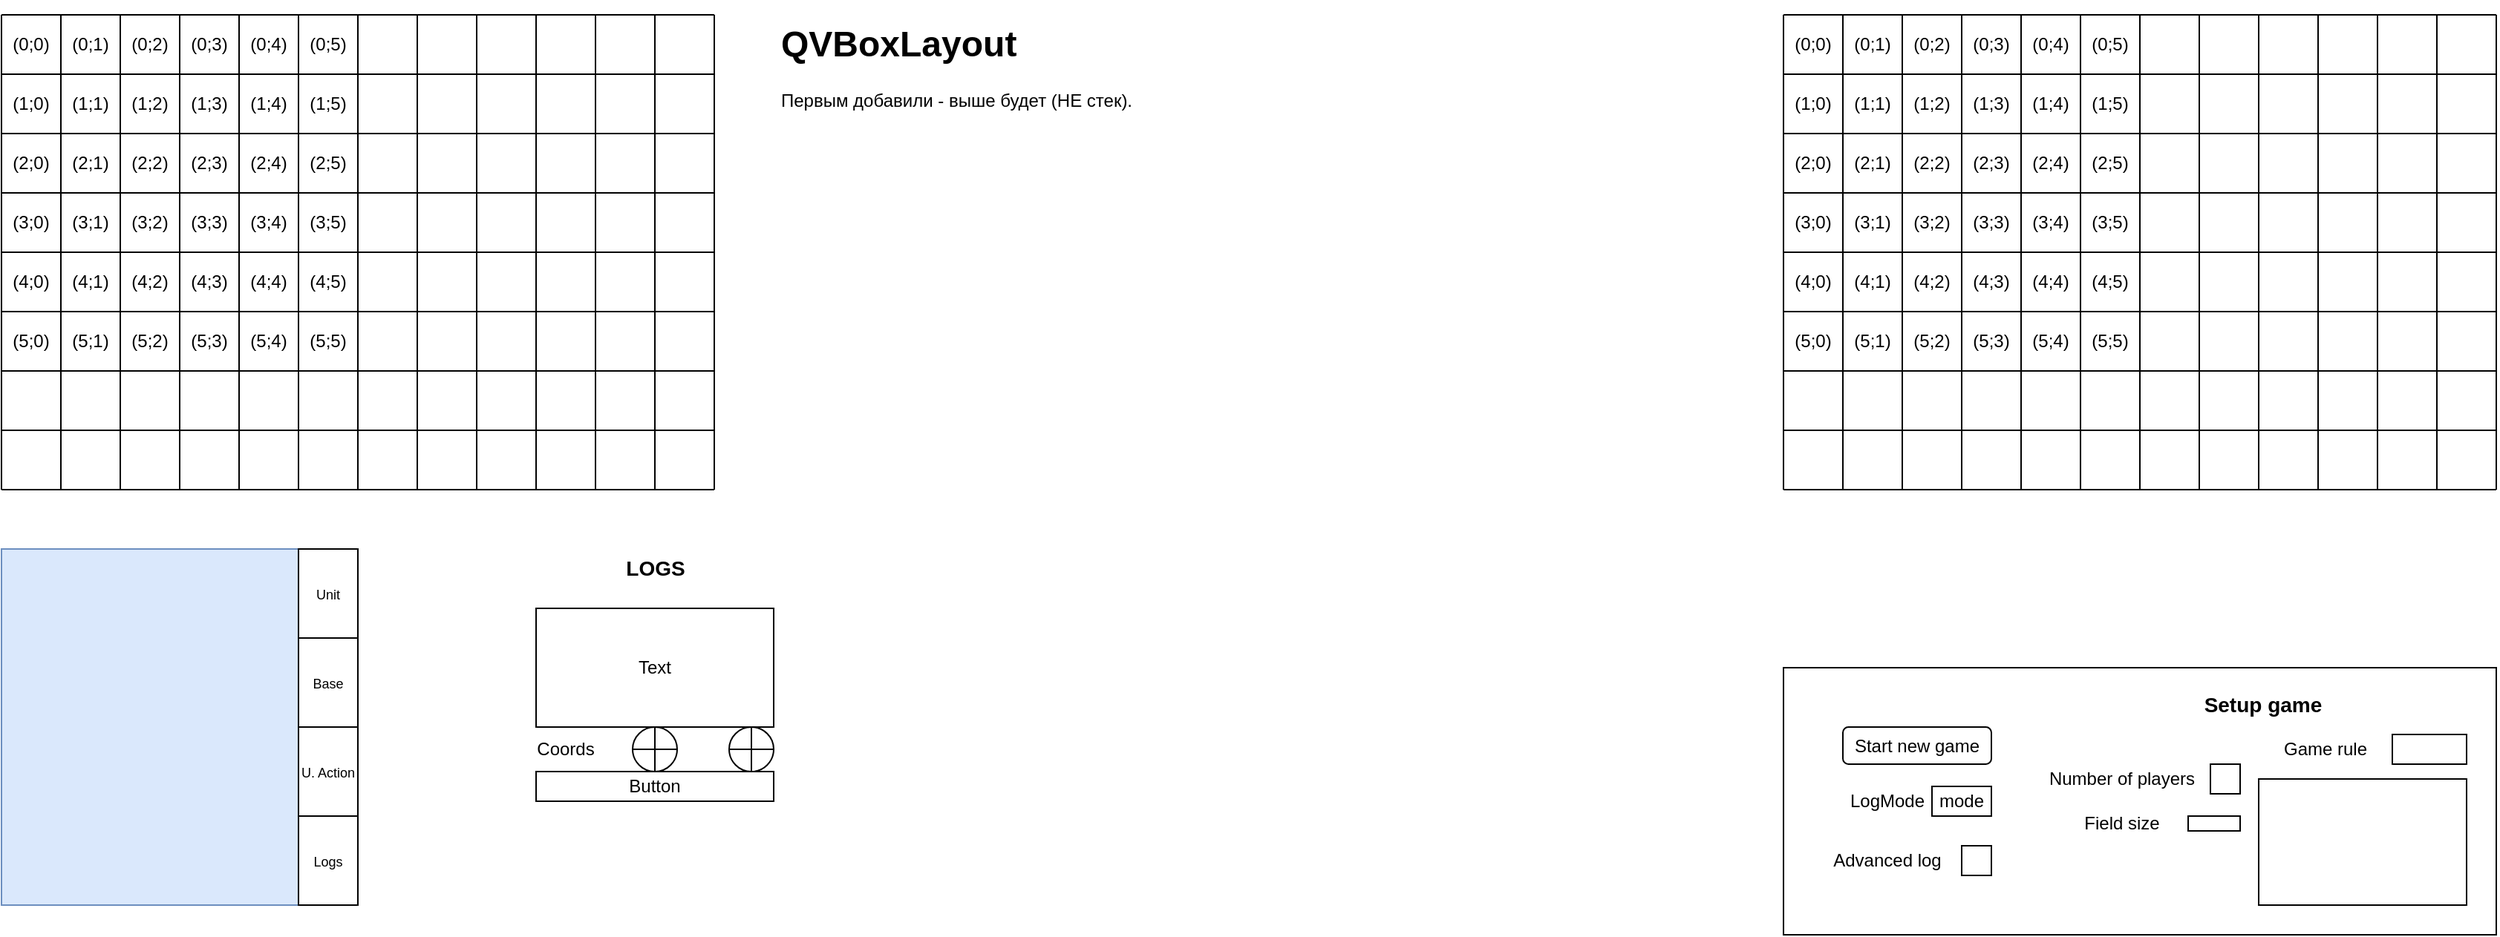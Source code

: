 <mxfile version="13.1.2" type="google"><diagram id="HAgRxLcohPilM62UtSgw" name="Page-1"><mxGraphModel dx="677" dy="363" grid="1" gridSize="10" guides="1" tooltips="1" connect="1" arrows="1" fold="1" page="1" pageScale="1" pageWidth="1169" pageHeight="827" math="0" shadow="0"><root><mxCell id="0"/><mxCell id="1" parent="0"/><mxCell id="opi1GualL9ZXrmmgEoyM-1" value="" style="endArrow=none;html=1;" parent="1" edge="1"><mxGeometry width="50" height="50" relative="1" as="geometry"><mxPoint x="40" y="40" as="sourcePoint"/><mxPoint x="520" y="40" as="targetPoint"/></mxGeometry></mxCell><mxCell id="opi1GualL9ZXrmmgEoyM-2" value="" style="endArrow=none;html=1;" parent="1" edge="1"><mxGeometry width="50" height="50" relative="1" as="geometry"><mxPoint x="40" y="40" as="sourcePoint"/><mxPoint x="40" y="360" as="targetPoint"/></mxGeometry></mxCell><mxCell id="opi1GualL9ZXrmmgEoyM-3" value="" style="endArrow=none;html=1;" parent="1" edge="1"><mxGeometry width="50" height="50" relative="1" as="geometry"><mxPoint x="40" y="360" as="sourcePoint"/><mxPoint x="520" y="360" as="targetPoint"/></mxGeometry></mxCell><mxCell id="opi1GualL9ZXrmmgEoyM-4" value="" style="endArrow=none;html=1;" parent="1" edge="1"><mxGeometry width="50" height="50" relative="1" as="geometry"><mxPoint x="520" y="40" as="sourcePoint"/><mxPoint x="520" y="360" as="targetPoint"/></mxGeometry></mxCell><mxCell id="opi1GualL9ZXrmmgEoyM-5" value="" style="endArrow=none;html=1;" parent="1" edge="1"><mxGeometry width="50" height="50" relative="1" as="geometry"><mxPoint x="40" y="80" as="sourcePoint"/><mxPoint x="520" y="80" as="targetPoint"/></mxGeometry></mxCell><mxCell id="opi1GualL9ZXrmmgEoyM-6" value="" style="endArrow=none;html=1;" parent="1" edge="1"><mxGeometry width="50" height="50" relative="1" as="geometry"><mxPoint x="40" y="120" as="sourcePoint"/><mxPoint x="520" y="120" as="targetPoint"/></mxGeometry></mxCell><mxCell id="opi1GualL9ZXrmmgEoyM-7" value="" style="endArrow=none;html=1;" parent="1" edge="1"><mxGeometry width="50" height="50" relative="1" as="geometry"><mxPoint x="40" y="160" as="sourcePoint"/><mxPoint x="520" y="160" as="targetPoint"/></mxGeometry></mxCell><mxCell id="opi1GualL9ZXrmmgEoyM-8" value="" style="endArrow=none;html=1;" parent="1" edge="1"><mxGeometry width="50" height="50" relative="1" as="geometry"><mxPoint x="40" y="200" as="sourcePoint"/><mxPoint x="520" y="200" as="targetPoint"/></mxGeometry></mxCell><mxCell id="opi1GualL9ZXrmmgEoyM-9" value="" style="endArrow=none;html=1;" parent="1" edge="1"><mxGeometry width="50" height="50" relative="1" as="geometry"><mxPoint x="40" y="240" as="sourcePoint"/><mxPoint x="520" y="240" as="targetPoint"/></mxGeometry></mxCell><mxCell id="opi1GualL9ZXrmmgEoyM-10" value="" style="endArrow=none;html=1;" parent="1" edge="1"><mxGeometry width="50" height="50" relative="1" as="geometry"><mxPoint x="40" y="280" as="sourcePoint"/><mxPoint x="520" y="280" as="targetPoint"/></mxGeometry></mxCell><mxCell id="opi1GualL9ZXrmmgEoyM-11" value="" style="endArrow=none;html=1;" parent="1" edge="1"><mxGeometry width="50" height="50" relative="1" as="geometry"><mxPoint x="40" y="320" as="sourcePoint"/><mxPoint x="520" y="320" as="targetPoint"/></mxGeometry></mxCell><mxCell id="opi1GualL9ZXrmmgEoyM-12" value="" style="endArrow=none;html=1;" parent="1" edge="1"><mxGeometry width="50" height="50" relative="1" as="geometry"><mxPoint x="80" y="40" as="sourcePoint"/><mxPoint x="80" y="360" as="targetPoint"/></mxGeometry></mxCell><mxCell id="opi1GualL9ZXrmmgEoyM-13" value="" style="endArrow=none;html=1;" parent="1" edge="1"><mxGeometry width="50" height="50" relative="1" as="geometry"><mxPoint x="120" y="40" as="sourcePoint"/><mxPoint x="120" y="360" as="targetPoint"/></mxGeometry></mxCell><mxCell id="opi1GualL9ZXrmmgEoyM-14" value="" style="endArrow=none;html=1;" parent="1" edge="1"><mxGeometry width="50" height="50" relative="1" as="geometry"><mxPoint x="160" y="40" as="sourcePoint"/><mxPoint x="160" y="360" as="targetPoint"/></mxGeometry></mxCell><mxCell id="opi1GualL9ZXrmmgEoyM-15" value="" style="endArrow=none;html=1;" parent="1" edge="1"><mxGeometry width="50" height="50" relative="1" as="geometry"><mxPoint x="200" y="40" as="sourcePoint"/><mxPoint x="200" y="360" as="targetPoint"/></mxGeometry></mxCell><mxCell id="opi1GualL9ZXrmmgEoyM-16" value="" style="endArrow=none;html=1;" parent="1" edge="1"><mxGeometry width="50" height="50" relative="1" as="geometry"><mxPoint x="240" y="40" as="sourcePoint"/><mxPoint x="240" y="360" as="targetPoint"/></mxGeometry></mxCell><mxCell id="opi1GualL9ZXrmmgEoyM-17" value="" style="endArrow=none;html=1;" parent="1" edge="1"><mxGeometry width="50" height="50" relative="1" as="geometry"><mxPoint x="280" y="40" as="sourcePoint"/><mxPoint x="280" y="360" as="targetPoint"/></mxGeometry></mxCell><mxCell id="opi1GualL9ZXrmmgEoyM-18" value="" style="endArrow=none;html=1;" parent="1" edge="1"><mxGeometry width="50" height="50" relative="1" as="geometry"><mxPoint x="320" y="40" as="sourcePoint"/><mxPoint x="320" y="360" as="targetPoint"/></mxGeometry></mxCell><mxCell id="opi1GualL9ZXrmmgEoyM-19" value="" style="endArrow=none;html=1;" parent="1" edge="1"><mxGeometry width="50" height="50" relative="1" as="geometry"><mxPoint x="360" y="40" as="sourcePoint"/><mxPoint x="360" y="360" as="targetPoint"/></mxGeometry></mxCell><mxCell id="opi1GualL9ZXrmmgEoyM-20" value="" style="endArrow=none;html=1;" parent="1" edge="1"><mxGeometry width="50" height="50" relative="1" as="geometry"><mxPoint x="400" y="40" as="sourcePoint"/><mxPoint x="400" y="360" as="targetPoint"/></mxGeometry></mxCell><mxCell id="opi1GualL9ZXrmmgEoyM-21" value="" style="endArrow=none;html=1;" parent="1" edge="1"><mxGeometry width="50" height="50" relative="1" as="geometry"><mxPoint x="440" y="40" as="sourcePoint"/><mxPoint x="440" y="360" as="targetPoint"/></mxGeometry></mxCell><mxCell id="opi1GualL9ZXrmmgEoyM-22" value="" style="endArrow=none;html=1;" parent="1" edge="1"><mxGeometry width="50" height="50" relative="1" as="geometry"><mxPoint x="480" y="40" as="sourcePoint"/><mxPoint x="480" y="360" as="targetPoint"/></mxGeometry></mxCell><mxCell id="opi1GualL9ZXrmmgEoyM-23" value="(0;0)" style="text;html=1;strokeColor=none;fillColor=none;align=center;verticalAlign=middle;whiteSpace=wrap;rounded=0;" parent="1" vertex="1"><mxGeometry x="40" y="50" width="40" height="20" as="geometry"/></mxCell><mxCell id="opi1GualL9ZXrmmgEoyM-24" value="(0;1)" style="text;html=1;strokeColor=none;fillColor=none;align=center;verticalAlign=middle;whiteSpace=wrap;rounded=0;" parent="1" vertex="1"><mxGeometry x="80" y="50" width="40" height="20" as="geometry"/></mxCell><mxCell id="opi1GualL9ZXrmmgEoyM-25" value="(0;2)" style="text;html=1;strokeColor=none;fillColor=none;align=center;verticalAlign=middle;whiteSpace=wrap;rounded=0;" parent="1" vertex="1"><mxGeometry x="120" y="50" width="40" height="20" as="geometry"/></mxCell><mxCell id="opi1GualL9ZXrmmgEoyM-26" value="(0;3)" style="text;html=1;strokeColor=none;fillColor=none;align=center;verticalAlign=middle;whiteSpace=wrap;rounded=0;" parent="1" vertex="1"><mxGeometry x="160" y="50" width="40" height="20" as="geometry"/></mxCell><mxCell id="opi1GualL9ZXrmmgEoyM-27" value="(0;4)" style="text;html=1;strokeColor=none;fillColor=none;align=center;verticalAlign=middle;whiteSpace=wrap;rounded=0;" parent="1" vertex="1"><mxGeometry x="200" y="50" width="40" height="20" as="geometry"/></mxCell><mxCell id="opi1GualL9ZXrmmgEoyM-28" value="(0;5)" style="text;html=1;strokeColor=none;fillColor=none;align=center;verticalAlign=middle;whiteSpace=wrap;rounded=0;" parent="1" vertex="1"><mxGeometry x="240" y="50" width="40" height="20" as="geometry"/></mxCell><mxCell id="opi1GualL9ZXrmmgEoyM-29" value="(1;0)" style="text;html=1;strokeColor=none;fillColor=none;align=center;verticalAlign=middle;whiteSpace=wrap;rounded=0;" parent="1" vertex="1"><mxGeometry x="40" y="90" width="40" height="20" as="geometry"/></mxCell><mxCell id="opi1GualL9ZXrmmgEoyM-30" value="(2;0)" style="text;html=1;strokeColor=none;fillColor=none;align=center;verticalAlign=middle;whiteSpace=wrap;rounded=0;" parent="1" vertex="1"><mxGeometry x="40" y="130" width="40" height="20" as="geometry"/></mxCell><mxCell id="opi1GualL9ZXrmmgEoyM-31" value="(3;0)" style="text;html=1;strokeColor=none;fillColor=none;align=center;verticalAlign=middle;whiteSpace=wrap;rounded=0;" parent="1" vertex="1"><mxGeometry x="40" y="170" width="40" height="20" as="geometry"/></mxCell><mxCell id="opi1GualL9ZXrmmgEoyM-32" value="(4;0)" style="text;html=1;strokeColor=none;fillColor=none;align=center;verticalAlign=middle;whiteSpace=wrap;rounded=0;" parent="1" vertex="1"><mxGeometry x="40" y="210" width="40" height="20" as="geometry"/></mxCell><mxCell id="opi1GualL9ZXrmmgEoyM-33" value="(5;0)" style="text;html=1;strokeColor=none;fillColor=none;align=center;verticalAlign=middle;whiteSpace=wrap;rounded=0;" parent="1" vertex="1"><mxGeometry x="40" y="250" width="40" height="20" as="geometry"/></mxCell><mxCell id="opi1GualL9ZXrmmgEoyM-34" value="(1;1)" style="text;html=1;strokeColor=none;fillColor=none;align=center;verticalAlign=middle;whiteSpace=wrap;rounded=0;" parent="1" vertex="1"><mxGeometry x="80" y="90" width="40" height="20" as="geometry"/></mxCell><mxCell id="opi1GualL9ZXrmmgEoyM-35" value="(1;2)" style="text;html=1;strokeColor=none;fillColor=none;align=center;verticalAlign=middle;whiteSpace=wrap;rounded=0;" parent="1" vertex="1"><mxGeometry x="120" y="90" width="40" height="20" as="geometry"/></mxCell><mxCell id="opi1GualL9ZXrmmgEoyM-36" value="(1;3)" style="text;html=1;strokeColor=none;fillColor=none;align=center;verticalAlign=middle;whiteSpace=wrap;rounded=0;" parent="1" vertex="1"><mxGeometry x="160" y="90" width="40" height="20" as="geometry"/></mxCell><mxCell id="opi1GualL9ZXrmmgEoyM-37" value="(1;4)" style="text;html=1;strokeColor=none;fillColor=none;align=center;verticalAlign=middle;whiteSpace=wrap;rounded=0;" parent="1" vertex="1"><mxGeometry x="200" y="90" width="40" height="20" as="geometry"/></mxCell><mxCell id="opi1GualL9ZXrmmgEoyM-38" value="(1;5)" style="text;html=1;strokeColor=none;fillColor=none;align=center;verticalAlign=middle;whiteSpace=wrap;rounded=0;" parent="1" vertex="1"><mxGeometry x="240" y="90" width="40" height="20" as="geometry"/></mxCell><mxCell id="opi1GualL9ZXrmmgEoyM-39" value="(2;1)" style="text;html=1;strokeColor=none;fillColor=none;align=center;verticalAlign=middle;whiteSpace=wrap;rounded=0;" parent="1" vertex="1"><mxGeometry x="80" y="130" width="40" height="20" as="geometry"/></mxCell><mxCell id="opi1GualL9ZXrmmgEoyM-40" value="(2;2)" style="text;html=1;strokeColor=none;fillColor=none;align=center;verticalAlign=middle;whiteSpace=wrap;rounded=0;" parent="1" vertex="1"><mxGeometry x="120" y="130" width="40" height="20" as="geometry"/></mxCell><mxCell id="opi1GualL9ZXrmmgEoyM-41" value="(2;3)" style="text;html=1;strokeColor=none;fillColor=none;align=center;verticalAlign=middle;whiteSpace=wrap;rounded=0;" parent="1" vertex="1"><mxGeometry x="160" y="130" width="40" height="20" as="geometry"/></mxCell><mxCell id="opi1GualL9ZXrmmgEoyM-42" value="(2;4)" style="text;html=1;strokeColor=none;fillColor=none;align=center;verticalAlign=middle;whiteSpace=wrap;rounded=0;" parent="1" vertex="1"><mxGeometry x="200" y="130" width="40" height="20" as="geometry"/></mxCell><mxCell id="opi1GualL9ZXrmmgEoyM-43" value="(2;5)" style="text;html=1;strokeColor=none;fillColor=none;align=center;verticalAlign=middle;whiteSpace=wrap;rounded=0;" parent="1" vertex="1"><mxGeometry x="240" y="130" width="40" height="20" as="geometry"/></mxCell><mxCell id="opi1GualL9ZXrmmgEoyM-44" value="(3;1)" style="text;html=1;strokeColor=none;fillColor=none;align=center;verticalAlign=middle;whiteSpace=wrap;rounded=0;" parent="1" vertex="1"><mxGeometry x="80" y="170" width="40" height="20" as="geometry"/></mxCell><mxCell id="opi1GualL9ZXrmmgEoyM-45" value="(3;2)" style="text;html=1;strokeColor=none;fillColor=none;align=center;verticalAlign=middle;whiteSpace=wrap;rounded=0;" parent="1" vertex="1"><mxGeometry x="120" y="170" width="40" height="20" as="geometry"/></mxCell><mxCell id="opi1GualL9ZXrmmgEoyM-47" value="(3;3)" style="text;html=1;strokeColor=none;fillColor=none;align=center;verticalAlign=middle;whiteSpace=wrap;rounded=0;" parent="1" vertex="1"><mxGeometry x="160" y="170" width="40" height="20" as="geometry"/></mxCell><mxCell id="opi1GualL9ZXrmmgEoyM-48" value="(3;4)" style="text;html=1;strokeColor=none;fillColor=none;align=center;verticalAlign=middle;whiteSpace=wrap;rounded=0;" parent="1" vertex="1"><mxGeometry x="200" y="170" width="40" height="20" as="geometry"/></mxCell><mxCell id="opi1GualL9ZXrmmgEoyM-49" value="(3;5)" style="text;html=1;strokeColor=none;fillColor=none;align=center;verticalAlign=middle;whiteSpace=wrap;rounded=0;" parent="1" vertex="1"><mxGeometry x="240" y="170" width="40" height="20" as="geometry"/></mxCell><mxCell id="opi1GualL9ZXrmmgEoyM-50" value="(4;1)" style="text;html=1;strokeColor=none;fillColor=none;align=center;verticalAlign=middle;whiteSpace=wrap;rounded=0;" parent="1" vertex="1"><mxGeometry x="80" y="210" width="40" height="20" as="geometry"/></mxCell><mxCell id="opi1GualL9ZXrmmgEoyM-51" value="(4;2)" style="text;html=1;strokeColor=none;fillColor=none;align=center;verticalAlign=middle;whiteSpace=wrap;rounded=0;" parent="1" vertex="1"><mxGeometry x="120" y="210" width="40" height="20" as="geometry"/></mxCell><mxCell id="opi1GualL9ZXrmmgEoyM-52" value="(4;3)" style="text;html=1;strokeColor=none;fillColor=none;align=center;verticalAlign=middle;whiteSpace=wrap;rounded=0;" parent="1" vertex="1"><mxGeometry x="160" y="210" width="40" height="20" as="geometry"/></mxCell><mxCell id="opi1GualL9ZXrmmgEoyM-53" value="(4;4)" style="text;html=1;strokeColor=none;fillColor=none;align=center;verticalAlign=middle;whiteSpace=wrap;rounded=0;" parent="1" vertex="1"><mxGeometry x="200" y="210" width="40" height="20" as="geometry"/></mxCell><mxCell id="opi1GualL9ZXrmmgEoyM-54" value="(4;5)" style="text;html=1;strokeColor=none;fillColor=none;align=center;verticalAlign=middle;whiteSpace=wrap;rounded=0;" parent="1" vertex="1"><mxGeometry x="240" y="210" width="40" height="20" as="geometry"/></mxCell><mxCell id="opi1GualL9ZXrmmgEoyM-55" value="(5;1)" style="text;html=1;strokeColor=none;fillColor=none;align=center;verticalAlign=middle;whiteSpace=wrap;rounded=0;" parent="1" vertex="1"><mxGeometry x="80" y="250" width="40" height="20" as="geometry"/></mxCell><mxCell id="opi1GualL9ZXrmmgEoyM-56" value="(5;2)" style="text;html=1;strokeColor=none;fillColor=none;align=center;verticalAlign=middle;whiteSpace=wrap;rounded=0;" parent="1" vertex="1"><mxGeometry x="120" y="250" width="40" height="20" as="geometry"/></mxCell><mxCell id="opi1GualL9ZXrmmgEoyM-57" value="(5;3)" style="text;html=1;strokeColor=none;fillColor=none;align=center;verticalAlign=middle;whiteSpace=wrap;rounded=0;" parent="1" vertex="1"><mxGeometry x="160" y="250" width="40" height="20" as="geometry"/></mxCell><mxCell id="opi1GualL9ZXrmmgEoyM-58" value="(5;4)" style="text;html=1;strokeColor=none;fillColor=none;align=center;verticalAlign=middle;whiteSpace=wrap;rounded=0;" parent="1" vertex="1"><mxGeometry x="200" y="250" width="40" height="20" as="geometry"/></mxCell><mxCell id="opi1GualL9ZXrmmgEoyM-59" value="(5;5)" style="text;html=1;strokeColor=none;fillColor=none;align=center;verticalAlign=middle;whiteSpace=wrap;rounded=0;" parent="1" vertex="1"><mxGeometry x="240" y="250" width="40" height="20" as="geometry"/></mxCell><mxCell id="opi1GualL9ZXrmmgEoyM-118" value="" style="endArrow=none;html=1;" parent="1" edge="1"><mxGeometry width="50" height="50" relative="1" as="geometry"><mxPoint x="1240" y="40" as="sourcePoint"/><mxPoint x="1720" y="40" as="targetPoint"/></mxGeometry></mxCell><mxCell id="opi1GualL9ZXrmmgEoyM-119" value="" style="endArrow=none;html=1;" parent="1" edge="1"><mxGeometry width="50" height="50" relative="1" as="geometry"><mxPoint x="1240" y="40" as="sourcePoint"/><mxPoint x="1240" y="360" as="targetPoint"/></mxGeometry></mxCell><mxCell id="opi1GualL9ZXrmmgEoyM-120" value="" style="endArrow=none;html=1;" parent="1" edge="1"><mxGeometry width="50" height="50" relative="1" as="geometry"><mxPoint x="1240" y="360" as="sourcePoint"/><mxPoint x="1720" y="360" as="targetPoint"/></mxGeometry></mxCell><mxCell id="opi1GualL9ZXrmmgEoyM-121" value="" style="endArrow=none;html=1;" parent="1" edge="1"><mxGeometry width="50" height="50" relative="1" as="geometry"><mxPoint x="1720" y="40" as="sourcePoint"/><mxPoint x="1720" y="360" as="targetPoint"/></mxGeometry></mxCell><mxCell id="opi1GualL9ZXrmmgEoyM-122" value="" style="endArrow=none;html=1;" parent="1" edge="1"><mxGeometry width="50" height="50" relative="1" as="geometry"><mxPoint x="1240" y="80" as="sourcePoint"/><mxPoint x="1720" y="80" as="targetPoint"/></mxGeometry></mxCell><mxCell id="opi1GualL9ZXrmmgEoyM-123" value="" style="endArrow=none;html=1;" parent="1" edge="1"><mxGeometry width="50" height="50" relative="1" as="geometry"><mxPoint x="1240" y="120" as="sourcePoint"/><mxPoint x="1720" y="120" as="targetPoint"/></mxGeometry></mxCell><mxCell id="opi1GualL9ZXrmmgEoyM-124" value="" style="endArrow=none;html=1;" parent="1" edge="1"><mxGeometry width="50" height="50" relative="1" as="geometry"><mxPoint x="1240" y="160" as="sourcePoint"/><mxPoint x="1720" y="160" as="targetPoint"/></mxGeometry></mxCell><mxCell id="opi1GualL9ZXrmmgEoyM-125" value="" style="endArrow=none;html=1;" parent="1" edge="1"><mxGeometry width="50" height="50" relative="1" as="geometry"><mxPoint x="1240" y="200" as="sourcePoint"/><mxPoint x="1720" y="200" as="targetPoint"/></mxGeometry></mxCell><mxCell id="opi1GualL9ZXrmmgEoyM-126" value="" style="endArrow=none;html=1;" parent="1" edge="1"><mxGeometry width="50" height="50" relative="1" as="geometry"><mxPoint x="1240" y="240" as="sourcePoint"/><mxPoint x="1720" y="240" as="targetPoint"/></mxGeometry></mxCell><mxCell id="opi1GualL9ZXrmmgEoyM-127" value="" style="endArrow=none;html=1;" parent="1" edge="1"><mxGeometry width="50" height="50" relative="1" as="geometry"><mxPoint x="1240" y="280" as="sourcePoint"/><mxPoint x="1720" y="280" as="targetPoint"/></mxGeometry></mxCell><mxCell id="opi1GualL9ZXrmmgEoyM-128" value="" style="endArrow=none;html=1;" parent="1" edge="1"><mxGeometry width="50" height="50" relative="1" as="geometry"><mxPoint x="1240" y="320" as="sourcePoint"/><mxPoint x="1720" y="320" as="targetPoint"/></mxGeometry></mxCell><mxCell id="opi1GualL9ZXrmmgEoyM-129" value="" style="endArrow=none;html=1;" parent="1" edge="1"><mxGeometry width="50" height="50" relative="1" as="geometry"><mxPoint x="1280" y="40" as="sourcePoint"/><mxPoint x="1280" y="360" as="targetPoint"/></mxGeometry></mxCell><mxCell id="opi1GualL9ZXrmmgEoyM-130" value="" style="endArrow=none;html=1;" parent="1" edge="1"><mxGeometry width="50" height="50" relative="1" as="geometry"><mxPoint x="1320" y="40" as="sourcePoint"/><mxPoint x="1320" y="360" as="targetPoint"/></mxGeometry></mxCell><mxCell id="opi1GualL9ZXrmmgEoyM-131" value="" style="endArrow=none;html=1;" parent="1" edge="1"><mxGeometry width="50" height="50" relative="1" as="geometry"><mxPoint x="1360" y="40" as="sourcePoint"/><mxPoint x="1360" y="360" as="targetPoint"/></mxGeometry></mxCell><mxCell id="opi1GualL9ZXrmmgEoyM-132" value="" style="endArrow=none;html=1;" parent="1" edge="1"><mxGeometry width="50" height="50" relative="1" as="geometry"><mxPoint x="1400" y="40" as="sourcePoint"/><mxPoint x="1400" y="360" as="targetPoint"/></mxGeometry></mxCell><mxCell id="opi1GualL9ZXrmmgEoyM-133" value="" style="endArrow=none;html=1;" parent="1" edge="1"><mxGeometry width="50" height="50" relative="1" as="geometry"><mxPoint x="1440" y="40" as="sourcePoint"/><mxPoint x="1440" y="360" as="targetPoint"/></mxGeometry></mxCell><mxCell id="opi1GualL9ZXrmmgEoyM-134" value="" style="endArrow=none;html=1;" parent="1" edge="1"><mxGeometry width="50" height="50" relative="1" as="geometry"><mxPoint x="1480" y="40" as="sourcePoint"/><mxPoint x="1480" y="360" as="targetPoint"/></mxGeometry></mxCell><mxCell id="opi1GualL9ZXrmmgEoyM-135" value="" style="endArrow=none;html=1;" parent="1" edge="1"><mxGeometry width="50" height="50" relative="1" as="geometry"><mxPoint x="1520" y="40" as="sourcePoint"/><mxPoint x="1520" y="360" as="targetPoint"/></mxGeometry></mxCell><mxCell id="opi1GualL9ZXrmmgEoyM-136" value="" style="endArrow=none;html=1;" parent="1" edge="1"><mxGeometry width="50" height="50" relative="1" as="geometry"><mxPoint x="1560" y="40" as="sourcePoint"/><mxPoint x="1560" y="360" as="targetPoint"/></mxGeometry></mxCell><mxCell id="opi1GualL9ZXrmmgEoyM-137" value="" style="endArrow=none;html=1;" parent="1" edge="1"><mxGeometry width="50" height="50" relative="1" as="geometry"><mxPoint x="1600" y="40" as="sourcePoint"/><mxPoint x="1600" y="360" as="targetPoint"/></mxGeometry></mxCell><mxCell id="opi1GualL9ZXrmmgEoyM-138" value="" style="endArrow=none;html=1;" parent="1" edge="1"><mxGeometry width="50" height="50" relative="1" as="geometry"><mxPoint x="1640" y="40" as="sourcePoint"/><mxPoint x="1640" y="360" as="targetPoint"/></mxGeometry></mxCell><mxCell id="opi1GualL9ZXrmmgEoyM-139" value="" style="endArrow=none;html=1;" parent="1" edge="1"><mxGeometry width="50" height="50" relative="1" as="geometry"><mxPoint x="1680" y="40" as="sourcePoint"/><mxPoint x="1680" y="360" as="targetPoint"/></mxGeometry></mxCell><mxCell id="opi1GualL9ZXrmmgEoyM-140" value="(0;0)" style="text;html=1;strokeColor=none;fillColor=none;align=center;verticalAlign=middle;whiteSpace=wrap;rounded=0;" parent="1" vertex="1"><mxGeometry x="1240" y="50" width="40" height="20" as="geometry"/></mxCell><mxCell id="opi1GualL9ZXrmmgEoyM-141" value="(0;1)" style="text;html=1;strokeColor=none;fillColor=none;align=center;verticalAlign=middle;whiteSpace=wrap;rounded=0;" parent="1" vertex="1"><mxGeometry x="1280" y="50" width="40" height="20" as="geometry"/></mxCell><mxCell id="opi1GualL9ZXrmmgEoyM-142" value="(0;2)" style="text;html=1;strokeColor=none;fillColor=none;align=center;verticalAlign=middle;whiteSpace=wrap;rounded=0;" parent="1" vertex="1"><mxGeometry x="1320" y="50" width="40" height="20" as="geometry"/></mxCell><mxCell id="opi1GualL9ZXrmmgEoyM-143" value="(0;3)" style="text;html=1;strokeColor=none;fillColor=none;align=center;verticalAlign=middle;whiteSpace=wrap;rounded=0;" parent="1" vertex="1"><mxGeometry x="1360" y="50" width="40" height="20" as="geometry"/></mxCell><mxCell id="opi1GualL9ZXrmmgEoyM-144" value="(0;4)" style="text;html=1;strokeColor=none;fillColor=none;align=center;verticalAlign=middle;whiteSpace=wrap;rounded=0;" parent="1" vertex="1"><mxGeometry x="1400" y="50" width="40" height="20" as="geometry"/></mxCell><mxCell id="opi1GualL9ZXrmmgEoyM-145" value="(0;5)" style="text;html=1;strokeColor=none;fillColor=none;align=center;verticalAlign=middle;whiteSpace=wrap;rounded=0;" parent="1" vertex="1"><mxGeometry x="1440" y="50" width="40" height="20" as="geometry"/></mxCell><mxCell id="opi1GualL9ZXrmmgEoyM-146" value="(1;0)" style="text;html=1;strokeColor=none;fillColor=none;align=center;verticalAlign=middle;whiteSpace=wrap;rounded=0;" parent="1" vertex="1"><mxGeometry x="1240" y="90" width="40" height="20" as="geometry"/></mxCell><mxCell id="opi1GualL9ZXrmmgEoyM-147" value="(2;0)" style="text;html=1;strokeColor=none;fillColor=none;align=center;verticalAlign=middle;whiteSpace=wrap;rounded=0;" parent="1" vertex="1"><mxGeometry x="1240" y="130" width="40" height="20" as="geometry"/></mxCell><mxCell id="opi1GualL9ZXrmmgEoyM-148" value="(3;0)" style="text;html=1;strokeColor=none;fillColor=none;align=center;verticalAlign=middle;whiteSpace=wrap;rounded=0;" parent="1" vertex="1"><mxGeometry x="1240" y="170" width="40" height="20" as="geometry"/></mxCell><mxCell id="opi1GualL9ZXrmmgEoyM-149" value="(4;0)" style="text;html=1;strokeColor=none;fillColor=none;align=center;verticalAlign=middle;whiteSpace=wrap;rounded=0;" parent="1" vertex="1"><mxGeometry x="1240" y="210" width="40" height="20" as="geometry"/></mxCell><mxCell id="opi1GualL9ZXrmmgEoyM-150" value="(5;0)" style="text;html=1;strokeColor=none;fillColor=none;align=center;verticalAlign=middle;whiteSpace=wrap;rounded=0;" parent="1" vertex="1"><mxGeometry x="1240" y="250" width="40" height="20" as="geometry"/></mxCell><mxCell id="opi1GualL9ZXrmmgEoyM-151" value="(1;1)" style="text;html=1;strokeColor=none;fillColor=none;align=center;verticalAlign=middle;whiteSpace=wrap;rounded=0;" parent="1" vertex="1"><mxGeometry x="1280" y="90" width="40" height="20" as="geometry"/></mxCell><mxCell id="opi1GualL9ZXrmmgEoyM-152" value="(1;2)" style="text;html=1;strokeColor=none;fillColor=none;align=center;verticalAlign=middle;whiteSpace=wrap;rounded=0;" parent="1" vertex="1"><mxGeometry x="1320" y="90" width="40" height="20" as="geometry"/></mxCell><mxCell id="opi1GualL9ZXrmmgEoyM-153" value="(1;3)" style="text;html=1;strokeColor=none;fillColor=none;align=center;verticalAlign=middle;whiteSpace=wrap;rounded=0;" parent="1" vertex="1"><mxGeometry x="1360" y="90" width="40" height="20" as="geometry"/></mxCell><mxCell id="opi1GualL9ZXrmmgEoyM-154" value="(1;4)" style="text;html=1;strokeColor=none;fillColor=none;align=center;verticalAlign=middle;whiteSpace=wrap;rounded=0;" parent="1" vertex="1"><mxGeometry x="1400" y="90" width="40" height="20" as="geometry"/></mxCell><mxCell id="opi1GualL9ZXrmmgEoyM-155" value="(1;5)" style="text;html=1;strokeColor=none;fillColor=none;align=center;verticalAlign=middle;whiteSpace=wrap;rounded=0;" parent="1" vertex="1"><mxGeometry x="1440" y="90" width="40" height="20" as="geometry"/></mxCell><mxCell id="opi1GualL9ZXrmmgEoyM-156" value="(2;1)" style="text;html=1;strokeColor=none;fillColor=none;align=center;verticalAlign=middle;whiteSpace=wrap;rounded=0;" parent="1" vertex="1"><mxGeometry x="1280" y="130" width="40" height="20" as="geometry"/></mxCell><mxCell id="opi1GualL9ZXrmmgEoyM-157" value="(2;2)" style="text;html=1;strokeColor=none;fillColor=none;align=center;verticalAlign=middle;whiteSpace=wrap;rounded=0;" parent="1" vertex="1"><mxGeometry x="1320" y="130" width="40" height="20" as="geometry"/></mxCell><mxCell id="opi1GualL9ZXrmmgEoyM-158" value="(2;3)" style="text;html=1;strokeColor=none;fillColor=none;align=center;verticalAlign=middle;whiteSpace=wrap;rounded=0;" parent="1" vertex="1"><mxGeometry x="1360" y="130" width="40" height="20" as="geometry"/></mxCell><mxCell id="opi1GualL9ZXrmmgEoyM-159" value="(2;4)" style="text;html=1;strokeColor=none;fillColor=none;align=center;verticalAlign=middle;whiteSpace=wrap;rounded=0;" parent="1" vertex="1"><mxGeometry x="1400" y="130" width="40" height="20" as="geometry"/></mxCell><mxCell id="opi1GualL9ZXrmmgEoyM-160" value="(2;5)" style="text;html=1;strokeColor=none;fillColor=none;align=center;verticalAlign=middle;whiteSpace=wrap;rounded=0;" parent="1" vertex="1"><mxGeometry x="1440" y="130" width="40" height="20" as="geometry"/></mxCell><mxCell id="opi1GualL9ZXrmmgEoyM-161" value="(3;1)" style="text;html=1;strokeColor=none;fillColor=none;align=center;verticalAlign=middle;whiteSpace=wrap;rounded=0;" parent="1" vertex="1"><mxGeometry x="1280" y="170" width="40" height="20" as="geometry"/></mxCell><mxCell id="opi1GualL9ZXrmmgEoyM-162" value="(3;2)" style="text;html=1;strokeColor=none;fillColor=none;align=center;verticalAlign=middle;whiteSpace=wrap;rounded=0;" parent="1" vertex="1"><mxGeometry x="1320" y="170" width="40" height="20" as="geometry"/></mxCell><mxCell id="opi1GualL9ZXrmmgEoyM-163" value="(3;3)" style="text;html=1;strokeColor=none;fillColor=none;align=center;verticalAlign=middle;whiteSpace=wrap;rounded=0;" parent="1" vertex="1"><mxGeometry x="1360" y="170" width="40" height="20" as="geometry"/></mxCell><mxCell id="opi1GualL9ZXrmmgEoyM-164" value="(3;4)" style="text;html=1;strokeColor=none;fillColor=none;align=center;verticalAlign=middle;whiteSpace=wrap;rounded=0;" parent="1" vertex="1"><mxGeometry x="1400" y="170" width="40" height="20" as="geometry"/></mxCell><mxCell id="opi1GualL9ZXrmmgEoyM-165" value="(3;5)" style="text;html=1;strokeColor=none;fillColor=none;align=center;verticalAlign=middle;whiteSpace=wrap;rounded=0;" parent="1" vertex="1"><mxGeometry x="1440" y="170" width="40" height="20" as="geometry"/></mxCell><mxCell id="opi1GualL9ZXrmmgEoyM-166" value="(4;1)" style="text;html=1;strokeColor=none;fillColor=none;align=center;verticalAlign=middle;whiteSpace=wrap;rounded=0;" parent="1" vertex="1"><mxGeometry x="1280" y="210" width="40" height="20" as="geometry"/></mxCell><mxCell id="opi1GualL9ZXrmmgEoyM-167" value="(4;2)" style="text;html=1;strokeColor=none;fillColor=none;align=center;verticalAlign=middle;whiteSpace=wrap;rounded=0;" parent="1" vertex="1"><mxGeometry x="1320" y="210" width="40" height="20" as="geometry"/></mxCell><mxCell id="opi1GualL9ZXrmmgEoyM-168" value="(4;3)" style="text;html=1;strokeColor=none;fillColor=none;align=center;verticalAlign=middle;whiteSpace=wrap;rounded=0;" parent="1" vertex="1"><mxGeometry x="1360" y="210" width="40" height="20" as="geometry"/></mxCell><mxCell id="opi1GualL9ZXrmmgEoyM-169" value="(4;4)" style="text;html=1;strokeColor=none;fillColor=none;align=center;verticalAlign=middle;whiteSpace=wrap;rounded=0;" parent="1" vertex="1"><mxGeometry x="1400" y="210" width="40" height="20" as="geometry"/></mxCell><mxCell id="opi1GualL9ZXrmmgEoyM-170" value="(4;5)" style="text;html=1;strokeColor=none;fillColor=none;align=center;verticalAlign=middle;whiteSpace=wrap;rounded=0;" parent="1" vertex="1"><mxGeometry x="1440" y="210" width="40" height="20" as="geometry"/></mxCell><mxCell id="opi1GualL9ZXrmmgEoyM-171" value="(5;1)" style="text;html=1;strokeColor=none;fillColor=none;align=center;verticalAlign=middle;whiteSpace=wrap;rounded=0;" parent="1" vertex="1"><mxGeometry x="1280" y="250" width="40" height="20" as="geometry"/></mxCell><mxCell id="opi1GualL9ZXrmmgEoyM-172" value="(5;2)" style="text;html=1;strokeColor=none;fillColor=none;align=center;verticalAlign=middle;whiteSpace=wrap;rounded=0;" parent="1" vertex="1"><mxGeometry x="1320" y="250" width="40" height="20" as="geometry"/></mxCell><mxCell id="opi1GualL9ZXrmmgEoyM-173" value="(5;3)" style="text;html=1;strokeColor=none;fillColor=none;align=center;verticalAlign=middle;whiteSpace=wrap;rounded=0;" parent="1" vertex="1"><mxGeometry x="1360" y="250" width="40" height="20" as="geometry"/></mxCell><mxCell id="opi1GualL9ZXrmmgEoyM-174" value="(5;4)" style="text;html=1;strokeColor=none;fillColor=none;align=center;verticalAlign=middle;whiteSpace=wrap;rounded=0;" parent="1" vertex="1"><mxGeometry x="1400" y="250" width="40" height="20" as="geometry"/></mxCell><mxCell id="opi1GualL9ZXrmmgEoyM-175" value="(5;5)" style="text;html=1;strokeColor=none;fillColor=none;align=center;verticalAlign=middle;whiteSpace=wrap;rounded=0;" parent="1" vertex="1"><mxGeometry x="1440" y="250" width="40" height="20" as="geometry"/></mxCell><mxCell id="opi1GualL9ZXrmmgEoyM-176" value="" style="endArrow=none;html=1;" parent="1" edge="1"><mxGeometry width="50" height="50" relative="1" as="geometry"><mxPoint x="40.0" y="400" as="sourcePoint"/><mxPoint x="280" y="400" as="targetPoint"/></mxGeometry></mxCell><mxCell id="opi1GualL9ZXrmmgEoyM-177" value="" style="endArrow=none;html=1;" parent="1" edge="1"><mxGeometry width="50" height="50" relative="1" as="geometry"><mxPoint x="40.0" y="400" as="sourcePoint"/><mxPoint x="40" y="640" as="targetPoint"/></mxGeometry></mxCell><mxCell id="opi1GualL9ZXrmmgEoyM-180" value="" style="endArrow=none;html=1;entryX=0.999;entryY=0.164;entryDx=0;entryDy=0;entryPerimeter=0;" parent="1" target="opi1GualL9ZXrmmgEoyM-234" edge="1"><mxGeometry width="50" height="50" relative="1" as="geometry"><mxPoint x="40.0" y="440" as="sourcePoint"/><mxPoint x="280" y="440" as="targetPoint"/></mxGeometry></mxCell><mxCell id="opi1GualL9ZXrmmgEoyM-181" value="" style="endArrow=none;html=1;entryX=0.998;entryY=0.334;entryDx=0;entryDy=0;entryPerimeter=0;" parent="1" target="opi1GualL9ZXrmmgEoyM-234" edge="1"><mxGeometry width="50" height="50" relative="1" as="geometry"><mxPoint x="40.0" y="480" as="sourcePoint"/><mxPoint x="280" y="480" as="targetPoint"/></mxGeometry></mxCell><mxCell id="opi1GualL9ZXrmmgEoyM-182" value="" style="endArrow=none;html=1;entryX=1;entryY=0.5;entryDx=0;entryDy=0;" parent="1" target="opi1GualL9ZXrmmgEoyM-234" edge="1"><mxGeometry width="50" height="50" relative="1" as="geometry"><mxPoint x="40.0" y="520" as="sourcePoint"/><mxPoint x="280" y="520" as="targetPoint"/></mxGeometry></mxCell><mxCell id="opi1GualL9ZXrmmgEoyM-183" value="" style="endArrow=none;html=1;entryX=0.998;entryY=0.664;entryDx=0;entryDy=0;entryPerimeter=0;" parent="1" target="opi1GualL9ZXrmmgEoyM-234" edge="1"><mxGeometry width="50" height="50" relative="1" as="geometry"><mxPoint x="40.0" y="560" as="sourcePoint"/><mxPoint x="280" y="560" as="targetPoint"/></mxGeometry></mxCell><mxCell id="opi1GualL9ZXrmmgEoyM-184" value="" style="endArrow=none;html=1;entryX=1;entryY=0.831;entryDx=0;entryDy=0;entryPerimeter=0;" parent="1" target="opi1GualL9ZXrmmgEoyM-234" edge="1"><mxGeometry width="50" height="50" relative="1" as="geometry"><mxPoint x="40.0" y="600" as="sourcePoint"/><mxPoint x="280" y="600" as="targetPoint"/></mxGeometry></mxCell><mxCell id="opi1GualL9ZXrmmgEoyM-185" value="" style="endArrow=none;html=1;" parent="1" edge="1"><mxGeometry width="50" height="50" relative="1" as="geometry"><mxPoint x="40.0" y="640" as="sourcePoint"/><mxPoint x="280" y="640" as="targetPoint"/></mxGeometry></mxCell><mxCell id="opi1GualL9ZXrmmgEoyM-187" value="" style="endArrow=none;html=1;" parent="1" edge="1"><mxGeometry width="50" height="50" relative="1" as="geometry"><mxPoint x="80" y="400" as="sourcePoint"/><mxPoint x="80" y="640" as="targetPoint"/></mxGeometry></mxCell><mxCell id="opi1GualL9ZXrmmgEoyM-188" value="" style="endArrow=none;html=1;" parent="1" edge="1"><mxGeometry width="50" height="50" relative="1" as="geometry"><mxPoint x="120" y="400" as="sourcePoint"/><mxPoint x="120" y="640" as="targetPoint"/></mxGeometry></mxCell><mxCell id="opi1GualL9ZXrmmgEoyM-189" value="" style="endArrow=none;html=1;" parent="1" edge="1"><mxGeometry width="50" height="50" relative="1" as="geometry"><mxPoint x="160" y="400" as="sourcePoint"/><mxPoint x="160" y="640" as="targetPoint"/></mxGeometry></mxCell><mxCell id="opi1GualL9ZXrmmgEoyM-190" value="" style="endArrow=none;html=1;" parent="1" edge="1"><mxGeometry width="50" height="50" relative="1" as="geometry"><mxPoint x="200" y="400" as="sourcePoint"/><mxPoint x="200" y="640" as="targetPoint"/></mxGeometry></mxCell><mxCell id="opi1GualL9ZXrmmgEoyM-191" value="" style="endArrow=none;html=1;" parent="1" edge="1"><mxGeometry width="50" height="50" relative="1" as="geometry"><mxPoint x="240" y="400" as="sourcePoint"/><mxPoint x="240" y="640" as="targetPoint"/></mxGeometry></mxCell><mxCell id="opi1GualL9ZXrmmgEoyM-192" value="" style="endArrow=none;html=1;" parent="1" edge="1"><mxGeometry width="50" height="50" relative="1" as="geometry"><mxPoint x="280" y="400" as="sourcePoint"/><mxPoint x="280" y="640" as="targetPoint"/></mxGeometry></mxCell><mxCell id="opi1GualL9ZXrmmgEoyM-234" value="" style="rounded=0;whiteSpace=wrap;html=1;fillColor=#dae8fc;strokeColor=#6c8ebf;" parent="1" vertex="1"><mxGeometry x="40" y="400" width="200" height="240" as="geometry"/></mxCell><mxCell id="opi1GualL9ZXrmmgEoyM-241" value="" style="rounded=0;whiteSpace=wrap;html=1;" parent="1" vertex="1"><mxGeometry x="240" y="400" width="40" height="60" as="geometry"/></mxCell><mxCell id="opi1GualL9ZXrmmgEoyM-242" value="" style="rounded=0;whiteSpace=wrap;html=1;" parent="1" vertex="1"><mxGeometry x="240" y="460" width="40" height="60" as="geometry"/></mxCell><mxCell id="opi1GualL9ZXrmmgEoyM-243" value="" style="rounded=0;whiteSpace=wrap;html=1;" parent="1" vertex="1"><mxGeometry x="240" y="520" width="40" height="60" as="geometry"/></mxCell><mxCell id="opi1GualL9ZXrmmgEoyM-244" value="" style="rounded=0;whiteSpace=wrap;html=1;" parent="1" vertex="1"><mxGeometry x="240" y="580" width="40" height="60" as="geometry"/></mxCell><mxCell id="opi1GualL9ZXrmmgEoyM-239" value="&lt;font style=&quot;font-size: 9px&quot;&gt;Unit&lt;/font&gt;" style="text;html=1;strokeColor=none;fillColor=none;align=center;verticalAlign=middle;whiteSpace=wrap;rounded=0;" parent="1" vertex="1"><mxGeometry x="240" y="420" width="40" height="20" as="geometry"/></mxCell><mxCell id="opi1GualL9ZXrmmgEoyM-238" value="&lt;font style=&quot;font-size: 9px&quot;&gt;Base&lt;/font&gt;" style="text;html=1;strokeColor=none;fillColor=none;align=center;verticalAlign=middle;whiteSpace=wrap;rounded=0;" parent="1" vertex="1"><mxGeometry x="240" y="480" width="40" height="20" as="geometry"/></mxCell><mxCell id="opi1GualL9ZXrmmgEoyM-237" value="&lt;font style=&quot;font-size: 9px&quot;&gt;U. Action&lt;/font&gt;" style="text;html=1;strokeColor=none;fillColor=none;align=center;verticalAlign=middle;whiteSpace=wrap;rounded=0;" parent="1" vertex="1"><mxGeometry x="240" y="540" width="40" height="20" as="geometry"/></mxCell><mxCell id="opi1GualL9ZXrmmgEoyM-236" value="&lt;font style=&quot;font-size: 9px&quot;&gt;Logs&lt;/font&gt;" style="text;html=1;strokeColor=none;fillColor=none;align=center;verticalAlign=middle;whiteSpace=wrap;rounded=0;" parent="1" vertex="1"><mxGeometry x="240" y="600" width="40" height="20" as="geometry"/></mxCell><mxCell id="opi1GualL9ZXrmmgEoyM-246" value="&lt;h1&gt;QVBoxLayout&lt;/h1&gt;&lt;p&gt;Первым добавили - выше будет (НЕ стек).&lt;/p&gt;" style="text;html=1;strokeColor=none;fillColor=none;spacing=5;spacingTop=-20;whiteSpace=wrap;overflow=hidden;rounded=0;" parent="1" vertex="1"><mxGeometry x="560" y="40" width="260" height="70" as="geometry"/></mxCell><mxCell id="opi1GualL9ZXrmmgEoyM-248" value="&lt;font style=&quot;font-size: 14px&quot;&gt;&lt;b&gt;LOGS&lt;/b&gt;&lt;/font&gt;" style="text;html=1;align=center;verticalAlign=middle;resizable=0;points=[];autosize=1;" parent="1" vertex="1"><mxGeometry x="450" y="403" width="60" height="20" as="geometry"/></mxCell><mxCell id="opi1GualL9ZXrmmgEoyM-249" value="Text" style="rounded=0;whiteSpace=wrap;html=1;" parent="1" vertex="1"><mxGeometry x="400" y="440" width="160" height="80" as="geometry"/></mxCell><mxCell id="opi1GualL9ZXrmmgEoyM-250" value="Coords" style="text;html=1;strokeColor=none;fillColor=none;align=center;verticalAlign=middle;whiteSpace=wrap;rounded=0;" parent="1" vertex="1"><mxGeometry x="400" y="525" width="40" height="20" as="geometry"/></mxCell><mxCell id="opi1GualL9ZXrmmgEoyM-251" value="" style="verticalLabelPosition=bottom;verticalAlign=top;html=1;shape=mxgraph.flowchart.summing_function;" parent="1" vertex="1"><mxGeometry x="465" y="520" width="30" height="30" as="geometry"/></mxCell><mxCell id="opi1GualL9ZXrmmgEoyM-252" value="" style="verticalLabelPosition=bottom;verticalAlign=top;html=1;shape=mxgraph.flowchart.summing_function;" parent="1" vertex="1"><mxGeometry x="530" y="520" width="30" height="30" as="geometry"/></mxCell><mxCell id="opi1GualL9ZXrmmgEoyM-253" value="Button" style="rounded=0;whiteSpace=wrap;html=1;" parent="1" vertex="1"><mxGeometry x="400" y="550" width="160" height="20" as="geometry"/></mxCell><mxCell id="9KFR_Z3rzQ7btnHMM57B-1" value="" style="rounded=0;whiteSpace=wrap;html=1;" parent="1" vertex="1"><mxGeometry x="1240" y="480" width="480" height="180" as="geometry"/></mxCell><mxCell id="9KFR_Z3rzQ7btnHMM57B-4" value="Start new game" style="rounded=1;whiteSpace=wrap;html=1;" parent="1" vertex="1"><mxGeometry x="1280" y="520" width="100" height="25" as="geometry"/></mxCell><mxCell id="9KFR_Z3rzQ7btnHMM57B-5" value="mode" style="rounded=0;whiteSpace=wrap;html=1;" parent="1" vertex="1"><mxGeometry x="1340" y="560" width="40" height="20" as="geometry"/></mxCell><mxCell id="9KFR_Z3rzQ7btnHMM57B-6" value="LogMode" style="text;html=1;strokeColor=none;fillColor=none;align=center;verticalAlign=middle;whiteSpace=wrap;rounded=0;" parent="1" vertex="1"><mxGeometry x="1280" y="560" width="60" height="20" as="geometry"/></mxCell><mxCell id="9KFR_Z3rzQ7btnHMM57B-7" value="Advanced log" style="text;html=1;strokeColor=none;fillColor=none;align=center;verticalAlign=middle;whiteSpace=wrap;rounded=0;" parent="1" vertex="1"><mxGeometry x="1270" y="600" width="80" height="20" as="geometry"/></mxCell><mxCell id="9KFR_Z3rzQ7btnHMM57B-10" value="" style="rounded=0;whiteSpace=wrap;html=1;" parent="1" vertex="1"><mxGeometry x="1360" y="600" width="20" height="20" as="geometry"/></mxCell><mxCell id="9KFR_Z3rzQ7btnHMM57B-11" value="&lt;font style=&quot;font-size: 14px&quot;&gt;&lt;b&gt;Setup game&lt;/b&gt;&lt;/font&gt;" style="text;html=1;strokeColor=none;fillColor=none;align=center;verticalAlign=middle;whiteSpace=wrap;rounded=0;" parent="1" vertex="1"><mxGeometry x="1512.5" y="485" width="100" height="40" as="geometry"/></mxCell><mxCell id="9KFR_Z3rzQ7btnHMM57B-12" value="Number of players" style="text;html=1;strokeColor=none;fillColor=none;align=center;verticalAlign=middle;whiteSpace=wrap;rounded=0;" parent="1" vertex="1"><mxGeometry x="1412.5" y="545" width="110" height="20" as="geometry"/></mxCell><mxCell id="9KFR_Z3rzQ7btnHMM57B-13" value="" style="whiteSpace=wrap;html=1;aspect=fixed;" parent="1" vertex="1"><mxGeometry x="1527.5" y="545" width="20" height="20" as="geometry"/></mxCell><mxCell id="9KFR_Z3rzQ7btnHMM57B-14" value="Field size" style="text;html=1;strokeColor=none;fillColor=none;align=center;verticalAlign=middle;whiteSpace=wrap;rounded=0;" parent="1" vertex="1"><mxGeometry x="1432.5" y="575" width="70" height="20" as="geometry"/></mxCell><mxCell id="9KFR_Z3rzQ7btnHMM57B-16" value="" style="rounded=0;whiteSpace=wrap;html=1;" parent="1" vertex="1"><mxGeometry x="1512.5" y="580" width="35" height="10" as="geometry"/></mxCell><mxCell id="9KFR_Z3rzQ7btnHMM57B-17" value="" style="rounded=0;whiteSpace=wrap;html=1;" parent="1" vertex="1"><mxGeometry x="1560" y="555" width="140" height="85" as="geometry"/></mxCell><mxCell id="9KFR_Z3rzQ7btnHMM57B-19" value="Game rule" style="text;html=1;strokeColor=none;fillColor=none;align=center;verticalAlign=middle;whiteSpace=wrap;rounded=0;" parent="1" vertex="1"><mxGeometry x="1560" y="525" width="90" height="20" as="geometry"/></mxCell><mxCell id="V5jCdEx5zuNBxOrDVkfM-1" value="" style="rounded=0;whiteSpace=wrap;html=1;" vertex="1" parent="1"><mxGeometry x="1650" y="525" width="50" height="20" as="geometry"/></mxCell></root></mxGraphModel></diagram></mxfile>